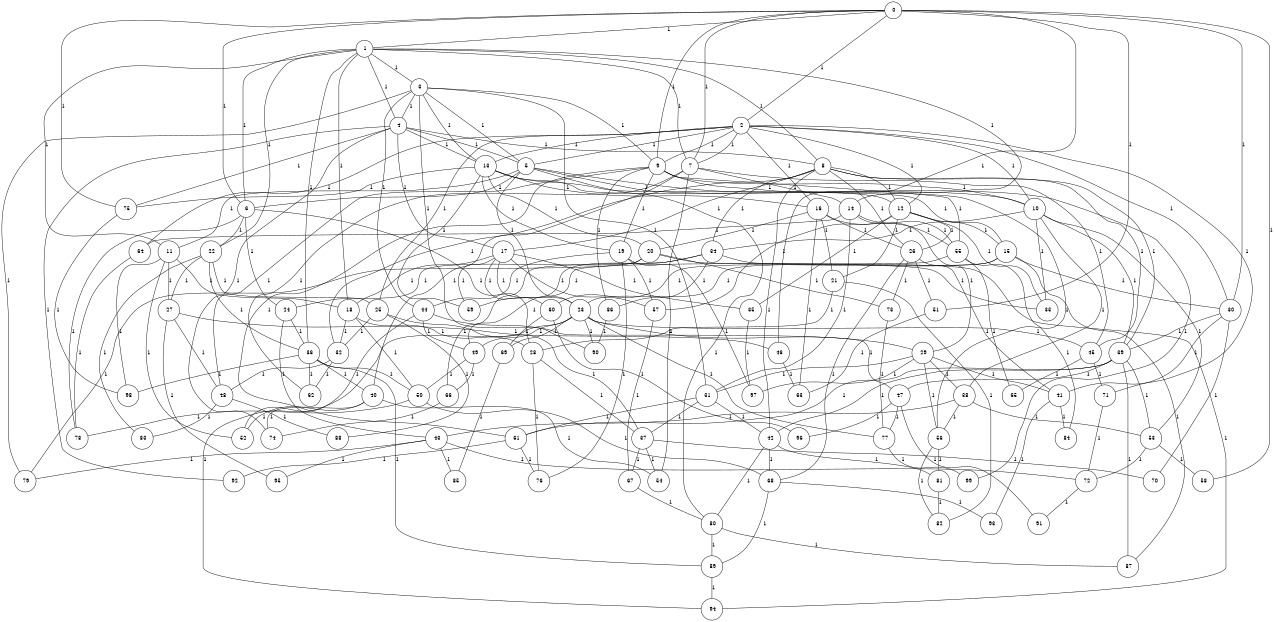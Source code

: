 graph G {
size="8.5,11;"
ratio = "expand;"
fixedsize="true;"
overlap="scale;"
node[shape=circle,width=.12,hight=.12,fontsize=12]
edge[fontsize=12]

0[label=" 0" color=black, pos="2.9685104,0.6395113!"];
1[label=" 1" color=black, pos="0.20109376,1.6316601!"];
2[label=" 2" color=black, pos="1.4936576,0.58564779!"];
3[label=" 3" color=black, pos="0.26854384,1.7568838!"];
4[label=" 4" color=black, pos="0.95950074,2.5708657!"];
5[label=" 5" color=black, pos="2.6046177,2.5499631!"];
6[label=" 6" color=black, pos="2.6557452,0.50531161!"];
7[label=" 7" color=black, pos="2.1087248,1.9221786!"];
8[label=" 8" color=black, pos="0.60841023,1.6358836!"];
9[label=" 9" color=black, pos="2.5393168,1.5258404!"];
10[label=" 10" color=black, pos="0.91192278,0.044464577!"];
11[label=" 11" color=black, pos="2.6525595,0.16579632!"];
12[label=" 12" color=black, pos="0.43738582,2.5819916!"];
13[label=" 13" color=black, pos="1.929869,2.699494!"];
14[label=" 14" color=black, pos="0.93825149,2.9799495!"];
15[label=" 15" color=black, pos="0.78836242,2.1242115!"];
16[label=" 16" color=black, pos="1.4638179,1.2062766!"];
17[label=" 17" color=black, pos="2.0276387,1.0361091!"];
18[label=" 18" color=black, pos="0.84360514,0.12002814!"];
19[label=" 19" color=black, pos="1.8819221,1.1082249!"];
20[label=" 20" color=black, pos="1.0224865,2.3613114!"];
21[label=" 21" color=black, pos="2.8221712,0.5379698!"];
22[label=" 22" color=black, pos="2.2656111,0.80739894!"];
23[label=" 23" color=black, pos="2.4200473,2.4507462!"];
24[label=" 24" color=black, pos="0.69170551,2.887!"];
25[label=" 25" color=black, pos="2.3891398,0.65890577!"];
26[label=" 26" color=black, pos="1.0036828,0.72890958!"];
27[label=" 27" color=black, pos="1.0647584,0.2049127!"];
28[label=" 28" color=black, pos="2.527351,0.039600425!"];
29[label=" 29" color=black, pos="0.62702958,1.1099448!"];
30[label=" 30" color=black, pos="0.095489518,1.9466142!"];
31[label=" 31" color=black, pos="1.8489542,2.3994021!"];
32[label=" 32" color=black, pos="2.0543831,0.26000393!"];
33[label=" 33" color=black, pos="1.2095112,0.67626782!"];
34[label=" 34" color=black, pos="2.6978436,0.098798762!"];
35[label=" 35" color=black, pos="0.24231189,2.8498469!"];
36[label=" 36" color=black, pos="2.8699356,1.119185!"];
37[label=" 37" color=black, pos="2.4670175,1.3896058!"];
38[label=" 38" color=black, pos="2.1464736,1.0780439!"];
39[label=" 39" color=black, pos="2.7335804,0.53608745!"];
40[label=" 40" color=black, pos="1.7638481,1.2314864!"];
41[label=" 41" color=black, pos="1.7150011,1.1865532!"];
42[label=" 42" color=black, pos="0.31293163,0.17544668!"];
43[label=" 43" color=black, pos="1.5890634,0.32490641!"];
44[label=" 44" color=black, pos="0.91474084,2.9559642!"];
45[label=" 45" color=black, pos="0.67322131,0.9442654!"];
46[label=" 46" color=black, pos="2.68179,1.8151227!"];
47[label=" 47" color=black, pos="1.4997553,2.2033339!"];
48[label=" 48" color=black, pos="0.1473015,0.23696266!"];
49[label=" 49" color=black, pos="1.3425746,1.2751473!"];
50[label=" 50" color=black, pos="2.7088678,0.21074972!"];
51[label=" 51" color=black, pos="2.4758875,2.7569303!"];
52[label=" 52" color=black, pos="0.97974759,0.77238672!"];
53[label=" 53" color=black, pos="2.0584644,2.4726638!"];
54[label=" 54" color=black, pos="1.7389614,2.1556248!"];
55[label=" 55" color=black, pos="1.6389966,0.50232012!"];
56[label=" 56" color=black, pos="2.793779,2.6486007!"];
57[label=" 57" color=black, pos="1.1627987,0.7918598!"];
58[label=" 58" color=black, pos="1.3743419,2.1695978!"];
59[label=" 59" color=black, pos="1.5382657,2.2408578!"];
60[label=" 60" color=black, pos="1.6394225,2.1709821!"];
61[label=" 61" color=black, pos="2.7298966,0.43814128!"];
62[label=" 62" color=black, pos="0.93143241,1.7075748!"];
63[label=" 63" color=black, pos="1.9527248,1.3567271!"];
64[label=" 64" color=black, pos="0.94917768,0.88285743!"];
65[label=" 65" color=black, pos="2.9290757,1.9836428!"];
66[label=" 66" color=black, pos="2.6773267,0.15364706!"];
67[label=" 67" color=black, pos="0.079768626,2.7336056!"];
68[label=" 68" color=black, pos="2.4077494,2.4170779!"];
69[label=" 69" color=black, pos="1.5482337,1.6065041!"];
70[label=" 70" color=black, pos="0.44898529,2.0500951!"];
71[label=" 71" color=black, pos="0.52397373,1.1482139!"];
72[label=" 72" color=black, pos="2.41215,0.58512775!"];
73[label=" 73" color=black, pos="0.70578858,1.6446433!"];
74[label=" 74" color=black, pos="2.7220112,1.5987077!"];
75[label=" 75" color=black, pos="1.1927952,1.5209709!"];
76[label=" 76" color=black, pos="0.23690117,1.7381906!"];
77[label=" 77" color=black, pos="1.793268,0.26480105!"];
78[label=" 78" color=black, pos="0.6587735,2.6439634!"];
79[label=" 79" color=black, pos="0.72171843,2.6558986!"];
80[label=" 80" color=black, pos="2.8232487,2.4750941!"];
81[label=" 81" color=black, pos="1.809797,0.9121526!"];
82[label=" 82" color=black, pos="2.9180279,1.333588!"];
83[label=" 83" color=black, pos="1.8431737,0.71136772!"];
84[label=" 84" color=black, pos="1.7926077,0.86520978!"];
85[label=" 85" color=black, pos="2.794253,2.8281291!"];
86[label=" 86" color=black, pos="0.44490702,1.6357737!"];
87[label=" 87" color=black, pos="2.2642698,1.3004939!"];
88[label=" 88" color=black, pos="0.53269875,2.6165558!"];
89[label=" 89" color=black, pos="2.8953255,0.8743039!"];
90[label=" 90" color=black, pos="0.039568737,0.92417645!"];
91[label=" 91" color=black, pos="2.0624508,1.9628173!"];
92[label=" 92" color=black, pos="2.0851025,1.4409342!"];
93[label=" 93" color=black, pos="0.95803793,2.332382!"];
94[label=" 94" color=black, pos="0.74115579,2.5695704!"];
95[label=" 95" color=black, pos="1.259828,2.0929442!"];
96[label=" 96" color=black, pos="2.6456523,0.1350225!"];
97[label=" 97" color=black, pos="0.23820838,2.3543311!"];
98[label=" 98" color=black, pos="1.2172183,2.1605196!"];
99[label=" 99" color=black, pos="2.9140517,2.1347275!"];
0--1[label="1"]
0--2[label="1"]
0--6[label="1"]
0--7[label="1"]
0--9[label="1"]
0--30[label="1"]
0--46[label="1"]
0--51[label="1"]
0--58[label="1"]
0--75[label="1"]
1--3[label="1"]
1--4[label="1"]
1--6[label="1"]
1--7[label="1"]
1--8[label="1"]
1--11[label="1"]
1--14[label="1"]
1--18[label="1"]
1--22[label="1"]
1--36[label="1"]
2--5[label="1"]
2--7[label="1"]
2--9[label="1"]
2--10[label="1"]
2--12[label="1"]
2--13[label="1"]
2--16[label="1"]
2--25[label="1"]
2--30[label="1"]
2--64[label="1"]
2--71[label="1"]
3--4[label="1"]
3--5[label="1"]
3--9[label="1"]
3--13[label="1"]
3--31[label="1"]
3--44[label="1"]
3--79[label="1"]
3--90[label="1"]
4--5[label="1"]
4--8[label="1"]
4--13[label="1"]
4--17[label="1"]
4--74[label="1"]
4--75[label="1"]
4--92[label="1"]
5--6[label="1"]
5--10[label="1"]
5--11[label="1"]
5--23[label="1"]
5--80[label="1"]
5--99[label="1"]
6--22[label="1"]
6--24[label="1"]
6--28[label="1"]
6--78[label="1"]
7--14[label="1"]
7--40[label="1"]
7--45[label="1"]
7--54[label="1"]
7--62[label="1"]
8--12[label="1"]
8--17[label="1"]
8--26[label="1"]
8--32[label="1"]
8--34[label="1"]
8--39[label="1"]
8--42[label="1"]
8--45[label="1"]
9--10[label="1"]
9--12[label="1"]
9--19[label="1"]
9--48[label="1"]
9--55[label="1"]
9--61[label="1"]
9--86[label="1"]
10--33[label="1"]
10--34[label="1"]
10--38[label="1"]
10--39[label="1"]
10--53[label="1"]
11--18[label="1"]
11--27[label="1"]
11--52[label="1"]
11--98[label="1"]
12--15[label="1"]
12--21[label="1"]
12--26[label="1"]
12--33[label="1"]
12--35[label="1"]
12--57[label="1"]
13--15[label="1"]
13--16[label="1"]
13--19[label="1"]
13--20[label="1"]
13--56[label="1"]
13--59[label="1"]
13--75[label="1"]
14--29[label="1"]
14--31[label="1"]
14--55[label="1"]
14--64[label="1"]
15--23[label="1"]
15--30[label="1"]
15--60[label="1"]
15--87[label="1"]
16--20[label="1"]
16--21[label="1"]
16--26[label="1"]
16--55[label="1"]
16--63[label="1"]
17--18[label="1"]
17--23[label="1"]
17--35[label="1"]
17--57[label="1"]
17--59[label="1"]
17--60[label="1"]
18--28[label="1"]
18--32[label="1"]
18--50[label="1"]
19--44[label="1"]
19--57[label="1"]
19--76[label="1"]
19--97[label="1"]
20--24[label="1"]
20--33[label="1"]
20--73[label="1"]
20--79[label="1"]
21--28[label="1"]
21--82[label="1"]
22--25[label="1"]
22--27[label="1"]
22--36[label="1"]
22--83[label="1"]
23--29[label="1"]
23--45[label="1"]
23--49[label="1"]
23--69[label="1"]
23--77[label="1"]
23--90[label="1"]
23--94[label="1"]
24--36[label="1"]
24--43[label="1"]
25--32[label="1"]
25--37[label="1"]
25--88[label="1"]
26--41[label="1"]
26--51[label="1"]
26--68[label="1"]
26--73[label="1"]
27--46[label="1"]
27--48[label="1"]
27--95[label="1"]
28--37[label="1"]
28--76[label="1"]
29--31[label="1"]
29--38[label="1"]
29--41[label="1"]
29--56[label="1"]
29--97[label="1"]
30--39[label="1"]
30--41[label="1"]
30--70[label="1"]
31--37[label="1"]
31--42[label="1"]
31--61[label="1"]
32--48[label="1"]
32--62[label="1"]
34--49[label="1"]
34--66[label="1"]
34--86[label="1"]
34--94[label="1"]
35--97[label="1"]
36--40[label="1"]
36--50[label="1"]
36--62[label="1"]
36--89[label="1"]
36--98[label="1"]
37--54[label="1"]
37--67[label="1"]
37--70[label="1"]
38--43[label="1"]
38--53[label="1"]
38--56[label="1"]
39--42[label="1"]
39--47[label="1"]
39--53[label="1"]
39--61[label="1"]
39--87[label="1"]
40--52[label="1"]
40--54[label="1"]
40--74[label="1"]
41--84[label="1"]
41--93[label="1"]
42--68[label="1"]
42--80[label="1"]
42--81[label="1"]
43--72[label="1"]
43--79[label="1"]
43--85[label="1"]
43--95[label="1"]
44--47[label="1"]
44--49[label="1"]
44--52[label="1"]
45--65[label="1"]
45--71[label="1"]
46--63[label="1"]
47--77[label="1"]
47--91[label="1"]
47--96[label="1"]
48--83[label="1"]
48--88[label="1"]
49--50[label="1"]
49--66[label="1"]
50--68[label="1"]
50--78[label="1"]
51--63[label="1"]
53--58[label="1"]
53--72[label="1"]
55--59[label="1"]
55--65[label="1"]
55--84[label="1"]
56--81[label="1"]
56--82[label="1"]
57--67[label="1"]
60--69[label="1"]
60--96[label="1"]
61--76[label="1"]
61--92[label="1"]
64--78[label="1"]
66--74[label="1"]
67--80[label="1"]
68--89[label="1"]
68--93[label="1"]
69--85[label="1"]
71--72[label="1"]
72--91[label="1"]
73--77[label="1"]
75--98[label="1"]
77--99[label="1"]
80--87[label="1"]
80--89[label="1"]
81--82[label="1"]
86--90[label="1"]
89--94[label="1"]

}
